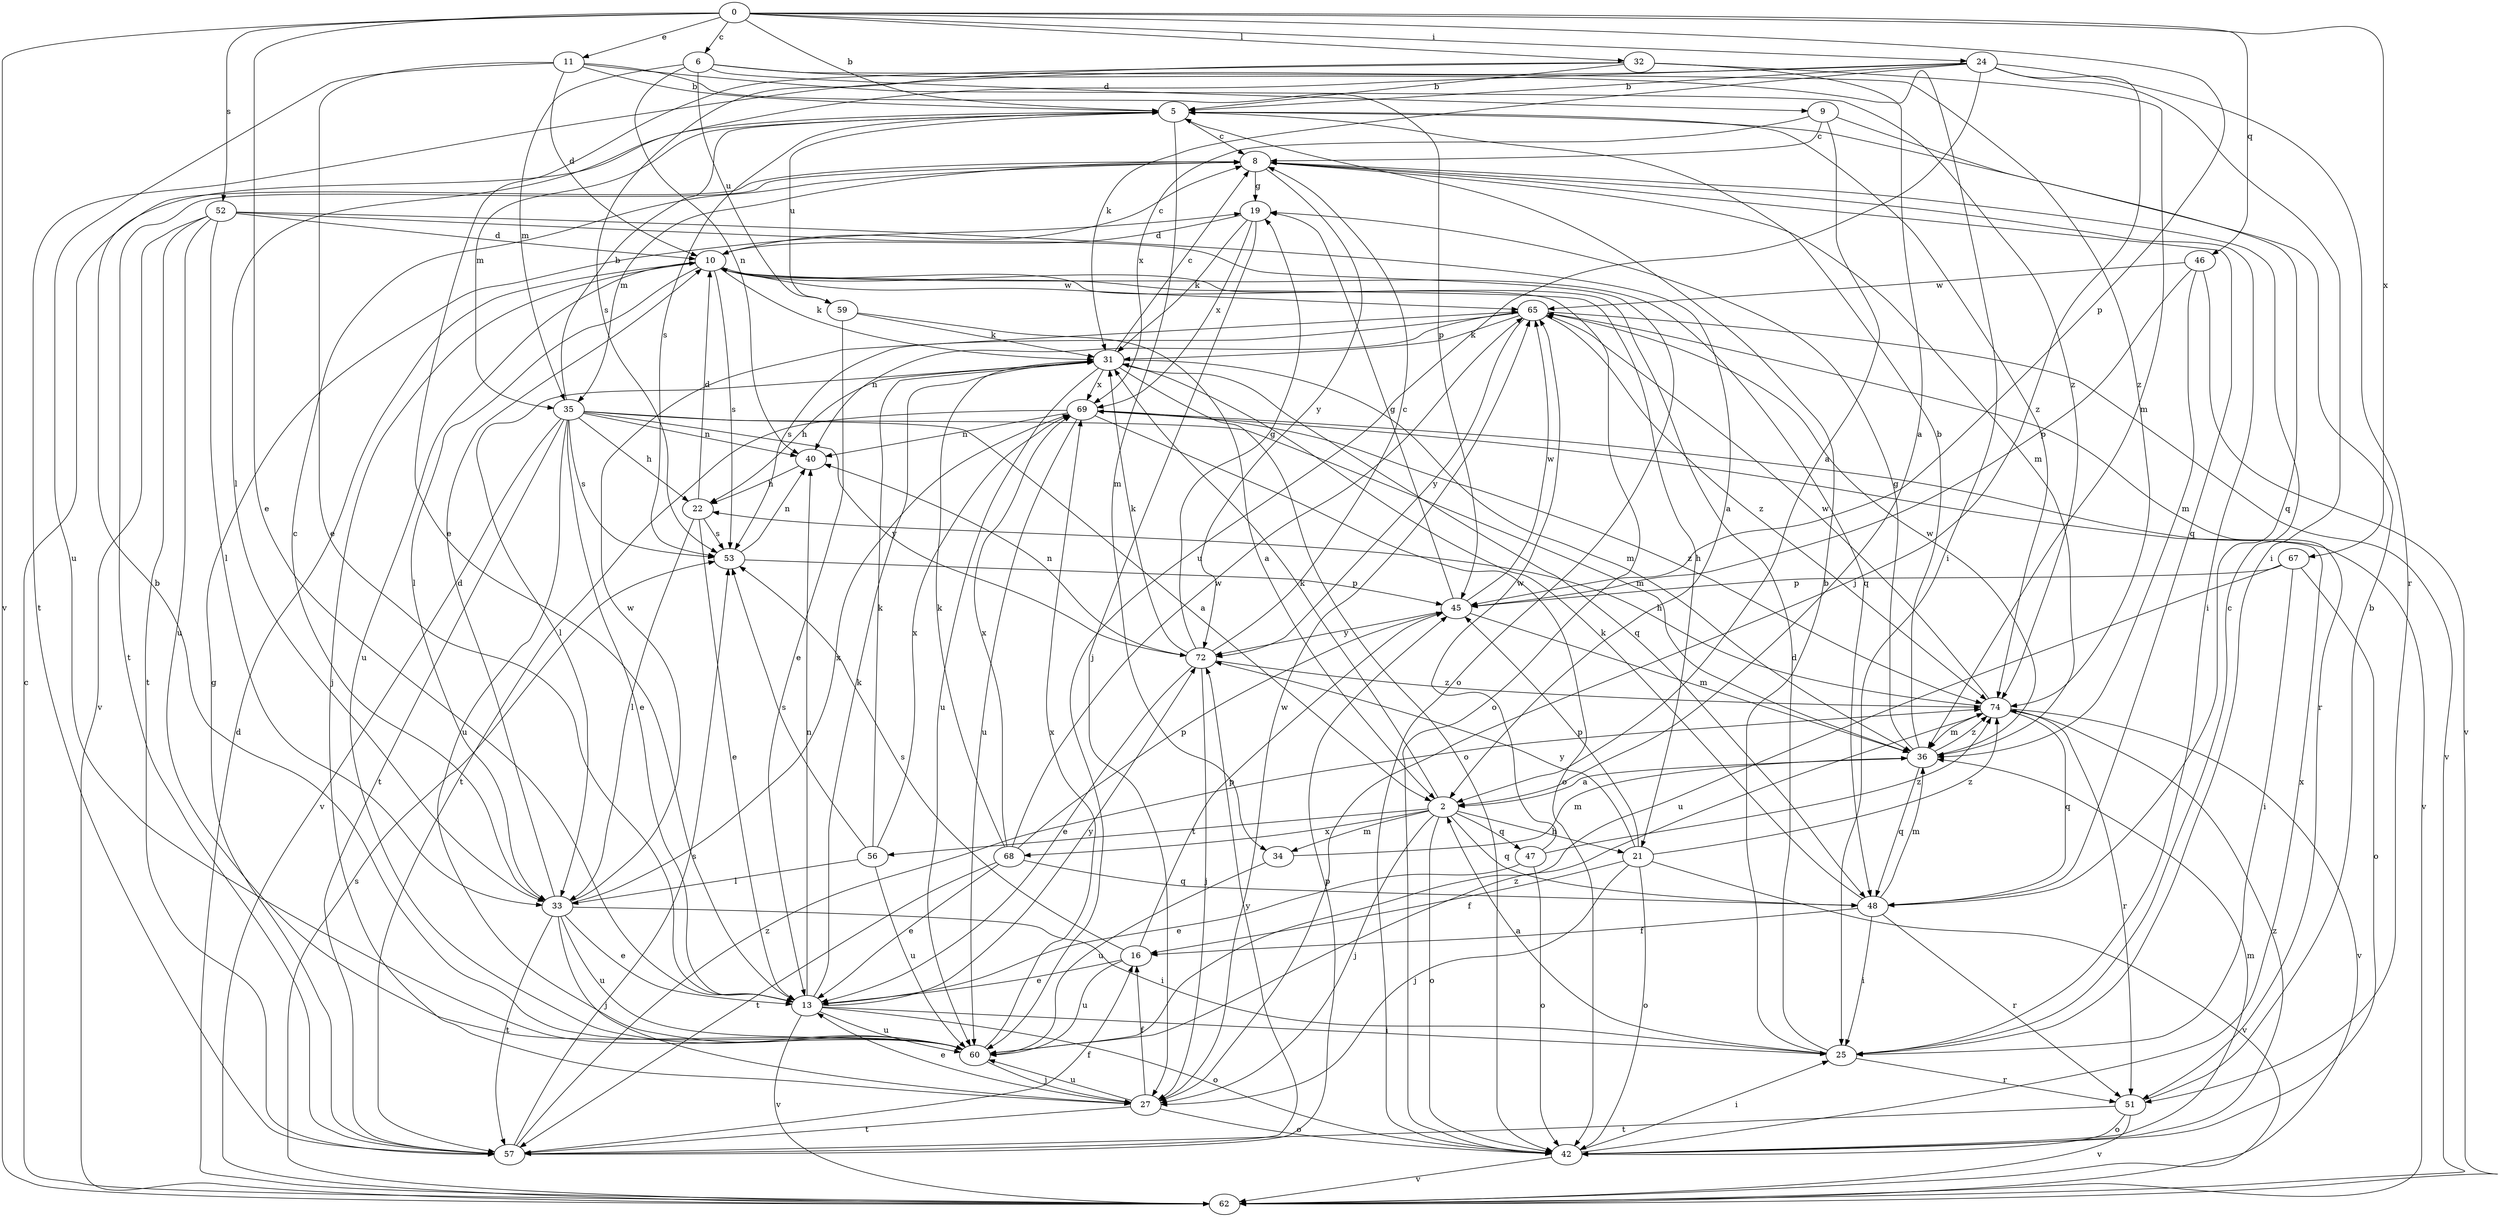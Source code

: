 strict digraph  {
0;
2;
5;
6;
8;
9;
10;
11;
13;
16;
19;
21;
22;
24;
25;
27;
31;
32;
33;
34;
35;
36;
40;
42;
45;
46;
47;
48;
51;
52;
53;
56;
57;
59;
60;
62;
65;
67;
68;
69;
72;
74;
0 -> 5  [label=b];
0 -> 6  [label=c];
0 -> 11  [label=e];
0 -> 13  [label=e];
0 -> 24  [label=i];
0 -> 32  [label=l];
0 -> 45  [label=p];
0 -> 46  [label=q];
0 -> 52  [label=s];
0 -> 62  [label=v];
0 -> 67  [label=x];
2 -> 21  [label=h];
2 -> 27  [label=j];
2 -> 31  [label=k];
2 -> 34  [label=m];
2 -> 42  [label=o];
2 -> 47  [label=q];
2 -> 48  [label=q];
2 -> 56  [label=t];
2 -> 68  [label=x];
5 -> 8  [label=c];
5 -> 34  [label=m];
5 -> 35  [label=m];
5 -> 53  [label=s];
5 -> 59  [label=u];
5 -> 74  [label=z];
6 -> 2  [label=a];
6 -> 9  [label=d];
6 -> 35  [label=m];
6 -> 40  [label=n];
6 -> 59  [label=u];
6 -> 74  [label=z];
8 -> 19  [label=g];
8 -> 25  [label=i];
8 -> 35  [label=m];
8 -> 36  [label=m];
8 -> 48  [label=q];
8 -> 57  [label=t];
8 -> 72  [label=y];
9 -> 2  [label=a];
9 -> 8  [label=c];
9 -> 48  [label=q];
9 -> 69  [label=x];
10 -> 8  [label=c];
10 -> 21  [label=h];
10 -> 27  [label=j];
10 -> 31  [label=k];
10 -> 33  [label=l];
10 -> 42  [label=o];
10 -> 48  [label=q];
10 -> 53  [label=s];
10 -> 60  [label=u];
10 -> 65  [label=w];
11 -> 5  [label=b];
11 -> 10  [label=d];
11 -> 13  [label=e];
11 -> 45  [label=p];
11 -> 60  [label=u];
11 -> 74  [label=z];
13 -> 25  [label=i];
13 -> 31  [label=k];
13 -> 40  [label=n];
13 -> 42  [label=o];
13 -> 60  [label=u];
13 -> 62  [label=v];
13 -> 72  [label=y];
16 -> 13  [label=e];
16 -> 45  [label=p];
16 -> 53  [label=s];
16 -> 60  [label=u];
19 -> 10  [label=d];
19 -> 27  [label=j];
19 -> 31  [label=k];
19 -> 69  [label=x];
21 -> 16  [label=f];
21 -> 27  [label=j];
21 -> 42  [label=o];
21 -> 45  [label=p];
21 -> 62  [label=v];
21 -> 72  [label=y];
21 -> 74  [label=z];
22 -> 10  [label=d];
22 -> 13  [label=e];
22 -> 33  [label=l];
22 -> 53  [label=s];
24 -> 5  [label=b];
24 -> 25  [label=i];
24 -> 27  [label=j];
24 -> 31  [label=k];
24 -> 33  [label=l];
24 -> 51  [label=r];
24 -> 57  [label=t];
24 -> 60  [label=u];
25 -> 2  [label=a];
25 -> 5  [label=b];
25 -> 8  [label=c];
25 -> 10  [label=d];
25 -> 51  [label=r];
27 -> 13  [label=e];
27 -> 16  [label=f];
27 -> 42  [label=o];
27 -> 57  [label=t];
27 -> 60  [label=u];
27 -> 65  [label=w];
31 -> 8  [label=c];
31 -> 22  [label=h];
31 -> 33  [label=l];
31 -> 36  [label=m];
31 -> 42  [label=o];
31 -> 48  [label=q];
31 -> 60  [label=u];
31 -> 69  [label=x];
32 -> 5  [label=b];
32 -> 13  [label=e];
32 -> 25  [label=i];
32 -> 36  [label=m];
32 -> 53  [label=s];
33 -> 8  [label=c];
33 -> 10  [label=d];
33 -> 13  [label=e];
33 -> 25  [label=i];
33 -> 27  [label=j];
33 -> 57  [label=t];
33 -> 60  [label=u];
33 -> 65  [label=w];
33 -> 69  [label=x];
34 -> 36  [label=m];
34 -> 60  [label=u];
35 -> 2  [label=a];
35 -> 5  [label=b];
35 -> 13  [label=e];
35 -> 22  [label=h];
35 -> 36  [label=m];
35 -> 40  [label=n];
35 -> 53  [label=s];
35 -> 57  [label=t];
35 -> 60  [label=u];
35 -> 62  [label=v];
35 -> 72  [label=y];
36 -> 2  [label=a];
36 -> 5  [label=b];
36 -> 19  [label=g];
36 -> 48  [label=q];
36 -> 65  [label=w];
36 -> 74  [label=z];
40 -> 22  [label=h];
42 -> 25  [label=i];
42 -> 36  [label=m];
42 -> 62  [label=v];
42 -> 69  [label=x];
42 -> 74  [label=z];
45 -> 19  [label=g];
45 -> 36  [label=m];
45 -> 65  [label=w];
45 -> 72  [label=y];
46 -> 36  [label=m];
46 -> 45  [label=p];
46 -> 62  [label=v];
46 -> 65  [label=w];
47 -> 13  [label=e];
47 -> 42  [label=o];
47 -> 65  [label=w];
47 -> 74  [label=z];
48 -> 16  [label=f];
48 -> 25  [label=i];
48 -> 31  [label=k];
48 -> 36  [label=m];
48 -> 51  [label=r];
51 -> 5  [label=b];
51 -> 42  [label=o];
51 -> 57  [label=t];
51 -> 62  [label=v];
52 -> 2  [label=a];
52 -> 10  [label=d];
52 -> 33  [label=l];
52 -> 42  [label=o];
52 -> 57  [label=t];
52 -> 60  [label=u];
52 -> 62  [label=v];
53 -> 40  [label=n];
53 -> 45  [label=p];
56 -> 31  [label=k];
56 -> 33  [label=l];
56 -> 53  [label=s];
56 -> 60  [label=u];
56 -> 69  [label=x];
57 -> 16  [label=f];
57 -> 19  [label=g];
57 -> 45  [label=p];
57 -> 53  [label=s];
57 -> 72  [label=y];
57 -> 74  [label=z];
59 -> 2  [label=a];
59 -> 13  [label=e];
59 -> 31  [label=k];
60 -> 5  [label=b];
60 -> 27  [label=j];
60 -> 69  [label=x];
60 -> 74  [label=z];
62 -> 8  [label=c];
62 -> 10  [label=d];
62 -> 53  [label=s];
65 -> 31  [label=k];
65 -> 40  [label=n];
65 -> 51  [label=r];
65 -> 53  [label=s];
65 -> 62  [label=v];
65 -> 72  [label=y];
65 -> 74  [label=z];
67 -> 25  [label=i];
67 -> 42  [label=o];
67 -> 45  [label=p];
67 -> 60  [label=u];
68 -> 13  [label=e];
68 -> 31  [label=k];
68 -> 45  [label=p];
68 -> 48  [label=q];
68 -> 57  [label=t];
68 -> 65  [label=w];
68 -> 69  [label=x];
69 -> 40  [label=n];
69 -> 42  [label=o];
69 -> 57  [label=t];
69 -> 60  [label=u];
69 -> 62  [label=v];
69 -> 74  [label=z];
72 -> 8  [label=c];
72 -> 13  [label=e];
72 -> 19  [label=g];
72 -> 27  [label=j];
72 -> 31  [label=k];
72 -> 40  [label=n];
72 -> 74  [label=z];
74 -> 22  [label=h];
74 -> 36  [label=m];
74 -> 48  [label=q];
74 -> 51  [label=r];
74 -> 62  [label=v];
74 -> 65  [label=w];
}
